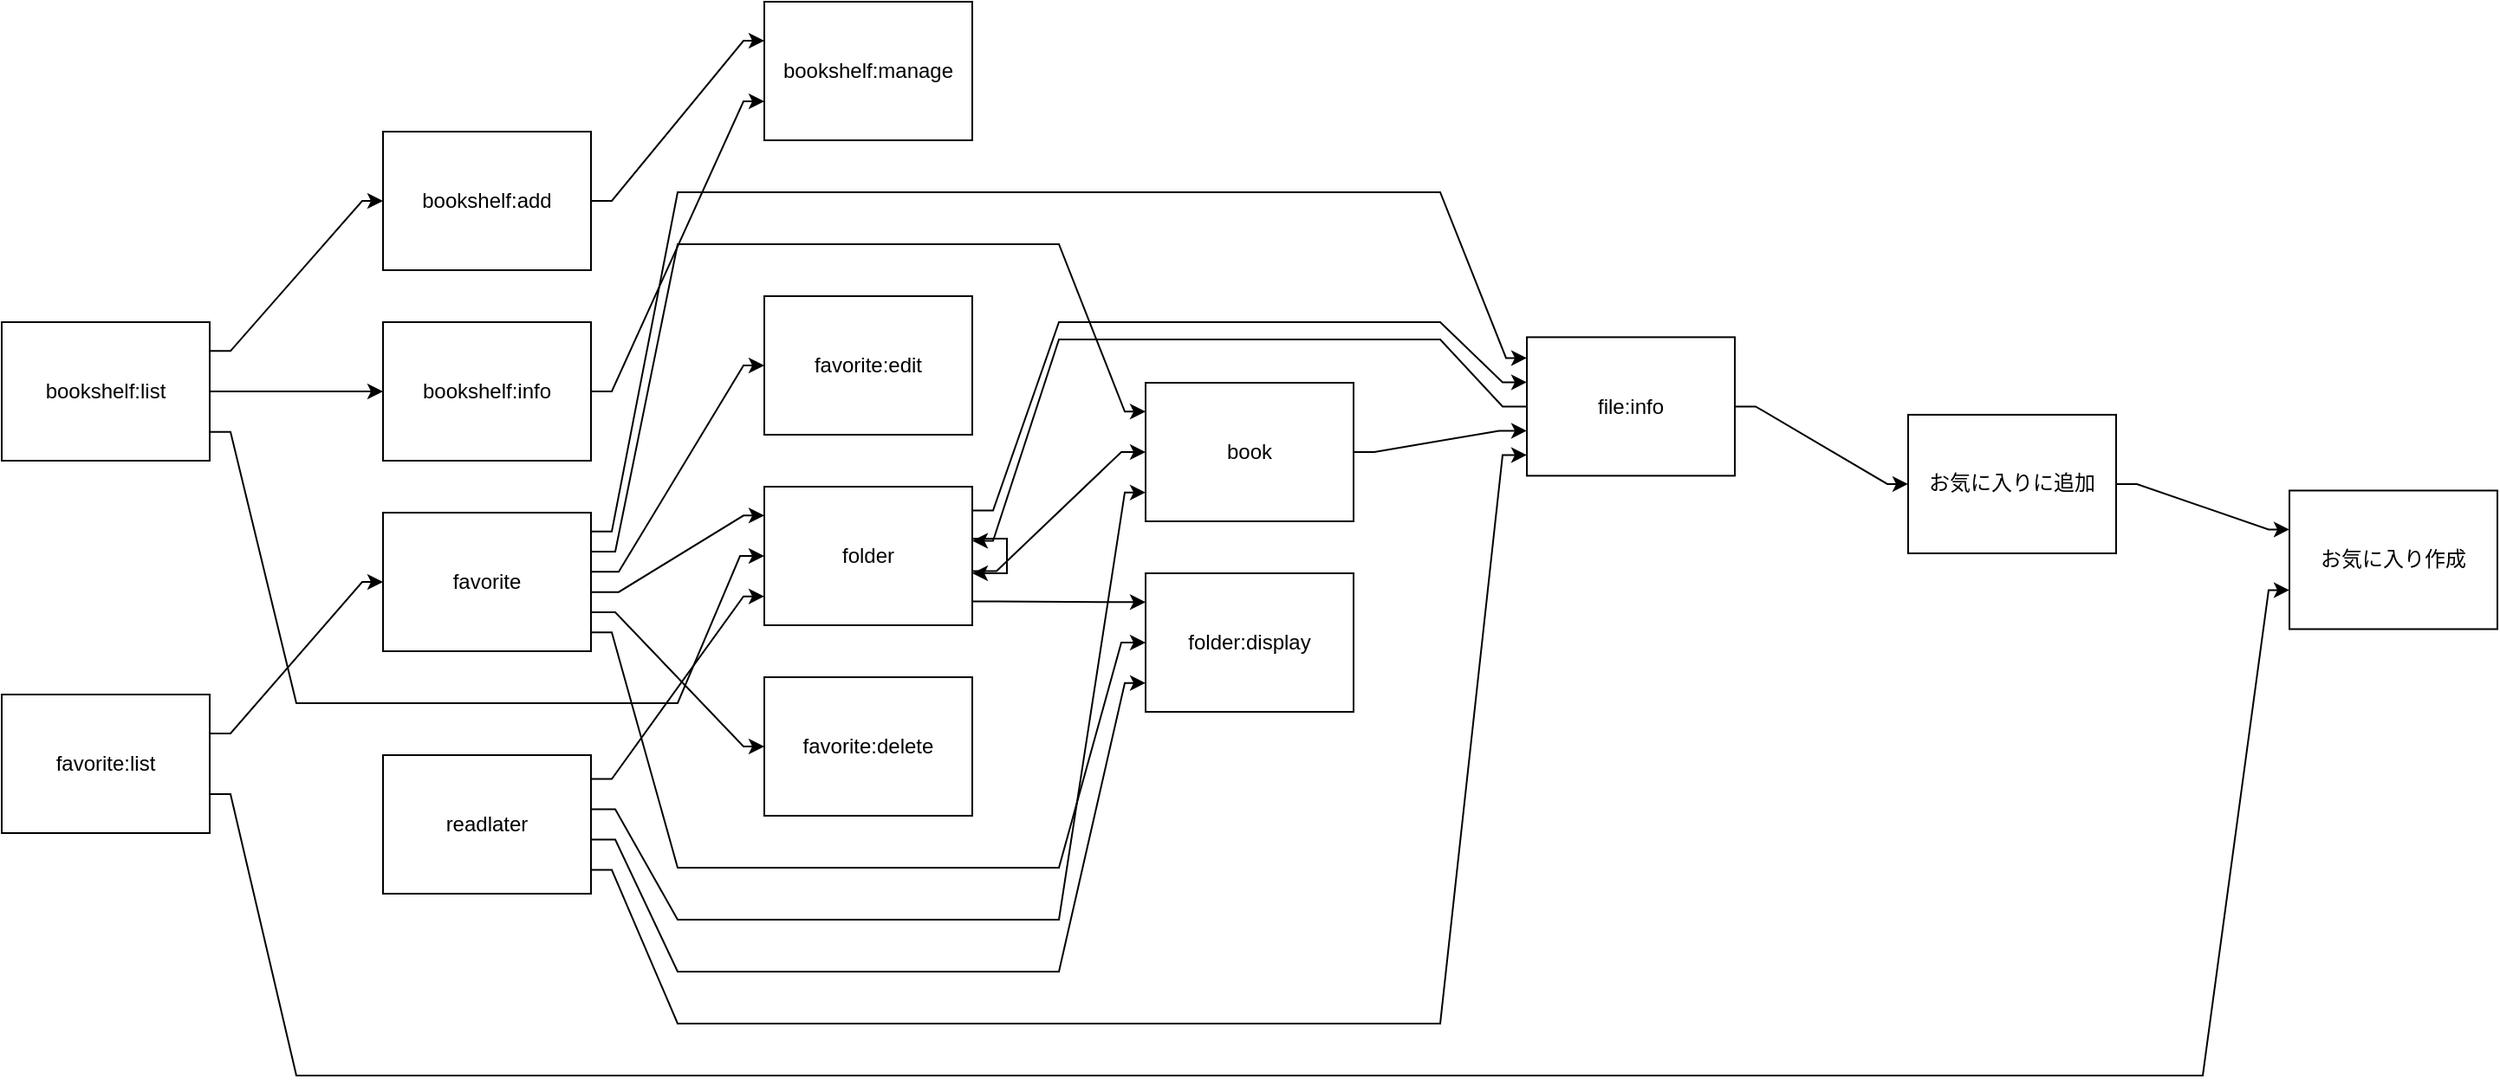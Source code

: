 <mxfile version="20.6.2" type="device"><diagram id="KwszhPbAtzyPE-S_vxFn" name="ページ1"><mxGraphModel dx="1422" dy="842" grid="1" gridSize="10" guides="1" tooltips="1" connect="1" arrows="1" fold="1" page="1" pageScale="1" pageWidth="1169" pageHeight="827" math="0" shadow="0"><root><mxCell id="0"/><mxCell id="1" parent="0"/><mxCell id="dMe1rdyOqYgHnrBjZ8Le-14" style="edgeStyle=orthogonalEdgeStyle;rounded=0;orthogonalLoop=1;jettySize=auto;html=1;noEdgeStyle=1;orthogonal=1;" parent="1" source="dMe1rdyOqYgHnrBjZ8Le-1" target="dMe1rdyOqYgHnrBjZ8Le-11" edge="1"><mxGeometry relative="1" as="geometry"><Array as="points"><mxPoint x="134" y="225"/><mxPoint x="208" y="225"/></Array></mxGeometry></mxCell><mxCell id="dMe1rdyOqYgHnrBjZ8Le-15" style="edgeStyle=orthogonalEdgeStyle;rounded=0;orthogonalLoop=1;jettySize=auto;html=1;noEdgeStyle=1;orthogonal=1;" parent="1" source="dMe1rdyOqYgHnrBjZ8Le-1" target="dMe1rdyOqYgHnrBjZ8Le-10" edge="1"><mxGeometry relative="1" as="geometry"><Array as="points"><mxPoint x="132" y="201.667"/><mxPoint x="208" y="115"/></Array></mxGeometry></mxCell><mxCell id="dMe1rdyOqYgHnrBjZ8Le-17" style="edgeStyle=orthogonalEdgeStyle;rounded=0;orthogonalLoop=1;jettySize=auto;html=1;noEdgeStyle=1;orthogonal=1;" parent="1" source="dMe1rdyOqYgHnrBjZ8Le-1" target="dMe1rdyOqYgHnrBjZ8Le-2" edge="1"><mxGeometry relative="1" as="geometry"><Array as="points"><mxPoint x="132" y="248.333"/><mxPoint x="170" y="405"/><mxPoint x="390" y="405"/><mxPoint x="426" y="320"/></Array></mxGeometry></mxCell><mxCell id="dMe1rdyOqYgHnrBjZ8Le-1" value="bookshelf:list" style="rounded=0;whiteSpace=wrap;html=1;" parent="1" vertex="1"><mxGeometry y="185" width="120" height="80" as="geometry"/></mxCell><mxCell id="dMe1rdyOqYgHnrBjZ8Le-18" style="edgeStyle=orthogonalEdgeStyle;rounded=0;orthogonalLoop=1;jettySize=auto;html=1;noEdgeStyle=1;orthogonal=1;" parent="1" source="dMe1rdyOqYgHnrBjZ8Le-2" target="dMe1rdyOqYgHnrBjZ8Le-3" edge="1"><mxGeometry relative="1" as="geometry"><Array as="points"><mxPoint x="572" y="293.75"/><mxPoint x="610" y="185"/><mxPoint x="830" y="185"/><mxPoint x="866" y="219.694"/></Array></mxGeometry></mxCell><mxCell id="dMe1rdyOqYgHnrBjZ8Le-19" style="edgeStyle=orthogonalEdgeStyle;rounded=0;orthogonalLoop=1;jettySize=auto;html=1;entryDx=0;entryDy=0;noEdgeStyle=1;orthogonal=1;" parent="1" source="dMe1rdyOqYgHnrBjZ8Le-2" target="dMe1rdyOqYgHnrBjZ8Le-4" edge="1"><mxGeometry relative="1" as="geometry"><Array as="points"><mxPoint x="574" y="328.75"/><mxPoint x="646" y="260"/></Array></mxGeometry></mxCell><mxCell id="dMe1rdyOqYgHnrBjZ8Le-35" style="edgeStyle=orthogonalEdgeStyle;rounded=0;orthogonalLoop=1;jettySize=auto;html=1;noEdgeStyle=1;orthogonal=1;" parent="1" source="dMe1rdyOqYgHnrBjZ8Le-2" target="dMe1rdyOqYgHnrBjZ8Le-32" edge="1"><mxGeometry relative="1" as="geometry"><Array as="points"><mxPoint x="574" y="346.25"/><mxPoint x="648" y="346.667"/></Array></mxGeometry></mxCell><mxCell id="dMe1rdyOqYgHnrBjZ8Le-2" value="folder" style="rounded=0;whiteSpace=wrap;html=1;" parent="1" vertex="1"><mxGeometry x="440" y="280" width="120" height="80" as="geometry"/></mxCell><mxCell id="dMe1rdyOqYgHnrBjZ8Le-38" style="edgeStyle=orthogonalEdgeStyle;rounded=0;orthogonalLoop=1;jettySize=auto;html=1;noEdgeStyle=1;orthogonal=1;" parent="1" source="dMe1rdyOqYgHnrBjZ8Le-3" target="dMe1rdyOqYgHnrBjZ8Le-37" edge="1"><mxGeometry relative="1" as="geometry"><Array as="points"><mxPoint x="1012" y="233.694"/><mxPoint x="1088" y="278.469"/></Array></mxGeometry></mxCell><mxCell id="1vpYKi_sP88Q3CMu22II-1" style="edgeStyle=orthogonalEdgeStyle;rounded=0;orthogonalLoop=1;jettySize=auto;html=1;noEdgeStyle=1;orthogonal=1;" edge="1" parent="1" source="dMe1rdyOqYgHnrBjZ8Le-3" target="dMe1rdyOqYgHnrBjZ8Le-2"><mxGeometry relative="1" as="geometry"><Array as="points"><mxPoint x="866" y="233.694"/><mxPoint x="830" y="195"/><mxPoint x="610" y="195"/><mxPoint x="572" y="311.25"/></Array></mxGeometry></mxCell><mxCell id="dMe1rdyOqYgHnrBjZ8Le-3" value="file:info" style="rounded=0;whiteSpace=wrap;html=1;" parent="1" vertex="1"><mxGeometry x="880" y="193.694" width="120" height="80" as="geometry"/></mxCell><mxCell id="dMe1rdyOqYgHnrBjZ8Le-20" style="edgeStyle=orthogonalEdgeStyle;rounded=0;orthogonalLoop=1;jettySize=auto;html=1;noEdgeStyle=1;orthogonal=1;" parent="1" source="dMe1rdyOqYgHnrBjZ8Le-4" target="dMe1rdyOqYgHnrBjZ8Le-3" edge="1"><mxGeometry relative="1" as="geometry"><Array as="points"><mxPoint x="792" y="260"/><mxPoint x="864" y="247.694"/></Array></mxGeometry></mxCell><mxCell id="dMe1rdyOqYgHnrBjZ8Le-4" value="book" style="rounded=0;whiteSpace=wrap;html=1;" parent="1" vertex="1"><mxGeometry x="660" y="220" width="120" height="80" as="geometry"/></mxCell><mxCell id="dMe1rdyOqYgHnrBjZ8Le-13" style="edgeStyle=orthogonalEdgeStyle;rounded=0;orthogonalLoop=1;jettySize=auto;html=1;noEdgeStyle=1;orthogonal=1;" parent="1" source="dMe1rdyOqYgHnrBjZ8Le-10" target="dMe1rdyOqYgHnrBjZ8Le-12" edge="1"><mxGeometry relative="1" as="geometry"><Array as="points"><mxPoint x="352" y="115"/><mxPoint x="428" y="22.5"/></Array></mxGeometry></mxCell><mxCell id="dMe1rdyOqYgHnrBjZ8Le-10" value="bookshelf:add" style="rounded=0;whiteSpace=wrap;html=1;" parent="1" vertex="1"><mxGeometry x="220" y="75" width="120" height="80" as="geometry"/></mxCell><mxCell id="dMe1rdyOqYgHnrBjZ8Le-16" style="edgeStyle=orthogonalEdgeStyle;rounded=0;orthogonalLoop=1;jettySize=auto;html=1;noEdgeStyle=1;orthogonal=1;" parent="1" source="dMe1rdyOqYgHnrBjZ8Le-11" target="dMe1rdyOqYgHnrBjZ8Le-12" edge="1"><mxGeometry relative="1" as="geometry"><Array as="points"><mxPoint x="352" y="225"/><mxPoint x="428" y="57.5"/></Array></mxGeometry></mxCell><mxCell id="dMe1rdyOqYgHnrBjZ8Le-11" value="bookshelf:info" style="rounded=0;whiteSpace=wrap;html=1;" parent="1" vertex="1"><mxGeometry x="220" y="185" width="120" height="80" as="geometry"/></mxCell><mxCell id="dMe1rdyOqYgHnrBjZ8Le-12" value="bookshelf:manage" style="rounded=0;whiteSpace=wrap;html=1;" parent="1" vertex="1"><mxGeometry x="440" width="120" height="80" as="geometry"/></mxCell><mxCell id="dMe1rdyOqYgHnrBjZ8Le-23" style="edgeStyle=orthogonalEdgeStyle;rounded=0;orthogonalLoop=1;jettySize=auto;html=1;noEdgeStyle=1;orthogonal=1;" parent="1" source="dMe1rdyOqYgHnrBjZ8Le-21" target="dMe1rdyOqYgHnrBjZ8Le-22" edge="1"><mxGeometry relative="1" as="geometry"><Array as="points"><mxPoint x="132" y="422.5"/><mxPoint x="208" y="335"/></Array></mxGeometry></mxCell><mxCell id="dMe1rdyOqYgHnrBjZ8Le-28" style="edgeStyle=orthogonalEdgeStyle;rounded=0;orthogonalLoop=1;jettySize=auto;html=1;noEdgeStyle=1;orthogonal=1;" parent="1" source="dMe1rdyOqYgHnrBjZ8Le-21" target="dMe1rdyOqYgHnrBjZ8Le-27" edge="1"><mxGeometry relative="1" as="geometry"><Array as="points"><mxPoint x="132" y="457.5"/><mxPoint x="170" y="620"/><mxPoint x="390" y="620"/><mxPoint x="390" y="620"/><mxPoint x="610" y="620"/><mxPoint x="610" y="620"/><mxPoint x="830" y="620"/><mxPoint x="830" y="620"/><mxPoint x="1050" y="620"/><mxPoint x="1050" y="620"/><mxPoint x="1270" y="620"/><mxPoint x="1308" y="339.738"/></Array></mxGeometry></mxCell><mxCell id="dMe1rdyOqYgHnrBjZ8Le-21" value="favorite:list" style="rounded=0;whiteSpace=wrap;html=1;" parent="1" vertex="1"><mxGeometry y="400" width="120" height="80" as="geometry"/></mxCell><mxCell id="dMe1rdyOqYgHnrBjZ8Le-24" style="edgeStyle=orthogonalEdgeStyle;rounded=0;orthogonalLoop=1;jettySize=auto;html=1;noEdgeStyle=1;orthogonal=1;" parent="1" source="dMe1rdyOqYgHnrBjZ8Le-22" target="dMe1rdyOqYgHnrBjZ8Le-3" edge="1"><mxGeometry relative="1" as="geometry"><Array as="points"><mxPoint x="352" y="305.833"/><mxPoint x="390" y="110"/><mxPoint x="610" y="110"/><mxPoint x="610" y="110"/><mxPoint x="830" y="110"/><mxPoint x="868" y="205.694"/></Array></mxGeometry></mxCell><mxCell id="dMe1rdyOqYgHnrBjZ8Le-25" style="edgeStyle=orthogonalEdgeStyle;rounded=0;orthogonalLoop=1;jettySize=auto;html=1;noEdgeStyle=1;orthogonal=1;" parent="1" source="dMe1rdyOqYgHnrBjZ8Le-22" target="dMe1rdyOqYgHnrBjZ8Le-2" edge="1"><mxGeometry relative="1" as="geometry"><Array as="points"><mxPoint x="356" y="340.833"/><mxPoint x="428" y="296.667"/></Array></mxGeometry></mxCell><mxCell id="dMe1rdyOqYgHnrBjZ8Le-26" style="edgeStyle=orthogonalEdgeStyle;rounded=0;orthogonalLoop=1;jettySize=auto;html=1;noEdgeStyle=1;orthogonal=1;" parent="1" source="dMe1rdyOqYgHnrBjZ8Le-22" target="dMe1rdyOqYgHnrBjZ8Le-4" edge="1"><mxGeometry relative="1" as="geometry"><Array as="points"><mxPoint x="354" y="317.5"/><mxPoint x="390" y="140"/><mxPoint x="610" y="140"/><mxPoint x="648" y="236.667"/></Array></mxGeometry></mxCell><mxCell id="dMe1rdyOqYgHnrBjZ8Le-30" style="edgeStyle=orthogonalEdgeStyle;rounded=0;orthogonalLoop=1;jettySize=auto;html=1;noEdgeStyle=1;orthogonal=1;" parent="1" source="dMe1rdyOqYgHnrBjZ8Le-22" target="dMe1rdyOqYgHnrBjZ8Le-29" edge="1"><mxGeometry relative="1" as="geometry"><Array as="points"><mxPoint x="356" y="329.167"/><mxPoint x="428" y="210"/></Array></mxGeometry></mxCell><mxCell id="dMe1rdyOqYgHnrBjZ8Le-33" style="edgeStyle=orthogonalEdgeStyle;rounded=0;orthogonalLoop=1;jettySize=auto;html=1;noEdgeStyle=1;orthogonal=1;" parent="1" source="dMe1rdyOqYgHnrBjZ8Le-22" target="dMe1rdyOqYgHnrBjZ8Le-32" edge="1"><mxGeometry relative="1" as="geometry"><Array as="points"><mxPoint x="352" y="364.167"/><mxPoint x="390" y="500"/><mxPoint x="610" y="500"/><mxPoint x="646" y="370"/></Array></mxGeometry></mxCell><mxCell id="dMe1rdyOqYgHnrBjZ8Le-34" style="edgeStyle=orthogonalEdgeStyle;rounded=0;orthogonalLoop=1;jettySize=auto;html=1;noEdgeStyle=1;orthogonal=1;" parent="1" source="dMe1rdyOqYgHnrBjZ8Le-22" target="dMe1rdyOqYgHnrBjZ8Le-31" edge="1"><mxGeometry relative="1" as="geometry"><Array as="points"><mxPoint x="354" y="352.5"/><mxPoint x="428" y="430"/></Array></mxGeometry></mxCell><mxCell id="dMe1rdyOqYgHnrBjZ8Le-22" value="favorite" style="rounded=0;whiteSpace=wrap;html=1;" parent="1" vertex="1"><mxGeometry x="220" y="295" width="120" height="80" as="geometry"/></mxCell><mxCell id="dMe1rdyOqYgHnrBjZ8Le-27" value="お気に入り作成" style="rounded=0;whiteSpace=wrap;html=1;" parent="1" vertex="1"><mxGeometry x="1320" y="282.238" width="120" height="80" as="geometry"/></mxCell><mxCell id="dMe1rdyOqYgHnrBjZ8Le-29" value="favorite:edit" style="rounded=0;whiteSpace=wrap;html=1;" parent="1" vertex="1"><mxGeometry x="440" y="170" width="120" height="80" as="geometry"/></mxCell><mxCell id="dMe1rdyOqYgHnrBjZ8Le-31" value="favorite:delete" style="rounded=0;whiteSpace=wrap;html=1;" parent="1" vertex="1"><mxGeometry x="440" y="390" width="120" height="80" as="geometry"/></mxCell><mxCell id="dMe1rdyOqYgHnrBjZ8Le-32" value="folder:display" style="rounded=0;whiteSpace=wrap;html=1;" parent="1" vertex="1"><mxGeometry x="660" y="330" width="120" height="80" as="geometry"/></mxCell><mxCell id="dMe1rdyOqYgHnrBjZ8Le-39" style="edgeStyle=orthogonalEdgeStyle;rounded=0;orthogonalLoop=1;jettySize=auto;html=1;noEdgeStyle=1;orthogonal=1;" parent="1" source="dMe1rdyOqYgHnrBjZ8Le-37" target="dMe1rdyOqYgHnrBjZ8Le-27" edge="1"><mxGeometry relative="1" as="geometry"><Array as="points"><mxPoint x="1232" y="278.469"/><mxPoint x="1308" y="304.738"/></Array></mxGeometry></mxCell><mxCell id="dMe1rdyOqYgHnrBjZ8Le-37" value="お気に入りに追加" style="rounded=0;whiteSpace=wrap;html=1;" parent="1" vertex="1"><mxGeometry x="1100" y="238.469" width="120" height="80" as="geometry"/></mxCell><mxCell id="1vpYKi_sP88Q3CMu22II-3" style="edgeStyle=orthogonalEdgeStyle;rounded=0;orthogonalLoop=1;jettySize=auto;html=1;noEdgeStyle=1;orthogonal=1;" edge="1" parent="1" source="1vpYKi_sP88Q3CMu22II-2" target="dMe1rdyOqYgHnrBjZ8Le-2"><mxGeometry relative="1" as="geometry"><Array as="points"><mxPoint x="352" y="448.75"/><mxPoint x="428" y="343.333"/></Array></mxGeometry></mxCell><mxCell id="1vpYKi_sP88Q3CMu22II-4" style="edgeStyle=orthogonalEdgeStyle;rounded=0;orthogonalLoop=1;jettySize=auto;html=1;noEdgeStyle=1;orthogonal=1;" edge="1" parent="1" source="1vpYKi_sP88Q3CMu22II-2" target="dMe1rdyOqYgHnrBjZ8Le-3"><mxGeometry relative="1" as="geometry"><Array as="points"><mxPoint x="352" y="501.25"/><mxPoint x="390" y="590"/><mxPoint x="610" y="590"/><mxPoint x="610" y="590"/><mxPoint x="830" y="590"/><mxPoint x="866" y="261.694"/></Array></mxGeometry></mxCell><mxCell id="1vpYKi_sP88Q3CMu22II-6" style="edgeStyle=orthogonalEdgeStyle;rounded=0;orthogonalLoop=1;jettySize=auto;html=1;noEdgeStyle=1;orthogonal=1;" edge="1" parent="1" source="1vpYKi_sP88Q3CMu22II-2" target="dMe1rdyOqYgHnrBjZ8Le-32"><mxGeometry relative="1" as="geometry"><Array as="points"><mxPoint x="354" y="483.75"/><mxPoint x="390" y="560"/><mxPoint x="610" y="560"/><mxPoint x="648" y="393.333"/></Array></mxGeometry></mxCell><mxCell id="1vpYKi_sP88Q3CMu22II-7" style="edgeStyle=orthogonalEdgeStyle;rounded=0;orthogonalLoop=1;jettySize=auto;html=1;noEdgeStyle=1;orthogonal=1;" edge="1" parent="1" source="1vpYKi_sP88Q3CMu22II-2" target="dMe1rdyOqYgHnrBjZ8Le-4"><mxGeometry relative="1" as="geometry"><Array as="points"><mxPoint x="354" y="466.25"/><mxPoint x="390" y="530"/><mxPoint x="610" y="530"/><mxPoint x="648" y="283.333"/></Array></mxGeometry></mxCell><mxCell id="1vpYKi_sP88Q3CMu22II-2" value="readlater" style="rounded=0;whiteSpace=wrap;html=1;" vertex="1" parent="1"><mxGeometry x="220" y="435" width="120" height="80" as="geometry"/></mxCell><mxCell id="1vpYKi_sP88Q3CMu22II-5" style="edgeStyle=orthogonalEdgeStyle;rounded=0;orthogonalLoop=1;jettySize=auto;html=1;" edge="1" parent="1" source="dMe1rdyOqYgHnrBjZ8Le-2" target="dMe1rdyOqYgHnrBjZ8Le-2"><mxGeometry relative="1" as="geometry"/></mxCell></root></mxGraphModel></diagram></mxfile>